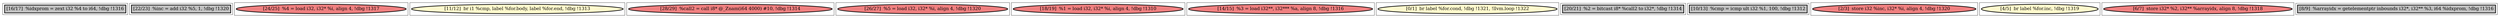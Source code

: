 
digraph G {





subgraph cluster13 {


node4283 [penwidth=3.0,fontsize=20,fillcolor=grey,label="[16/17]  %idxprom = zext i32 %4 to i64, !dbg !1316",shape=rectangle,style=filled ]



}

subgraph cluster11 {


node4281 [penwidth=3.0,fontsize=20,fillcolor=grey,label="[22/23]  %inc = add i32 %5, 1, !dbg !1320",shape=rectangle,style=filled ]



}

subgraph cluster10 {


node4280 [penwidth=3.0,fontsize=20,fillcolor=lightcoral,label="[24/25]  %4 = load i32, i32* %i, align 4, !dbg !1317",shape=ellipse,style=filled ]



}

subgraph cluster9 {


node4279 [penwidth=3.0,fontsize=20,fillcolor=lemonchiffon,label="[11/12]  br i1 %cmp, label %for.body, label %for.end, !dbg !1313",shape=ellipse,style=filled ]



}

subgraph cluster8 {


node4278 [penwidth=3.0,fontsize=20,fillcolor=lightcoral,label="[28/29]  %call2 = call i8* @_Znam(i64 4000) #10, !dbg !1314",shape=ellipse,style=filled ]



}

subgraph cluster7 {


node4277 [penwidth=3.0,fontsize=20,fillcolor=lightcoral,label="[26/27]  %5 = load i32, i32* %i, align 4, !dbg !1320",shape=ellipse,style=filled ]



}

subgraph cluster14 {


node4284 [penwidth=3.0,fontsize=20,fillcolor=lightcoral,label="[18/19]  %1 = load i32, i32* %i, align 4, !dbg !1310",shape=ellipse,style=filled ]



}

subgraph cluster6 {


node4276 [penwidth=3.0,fontsize=20,fillcolor=lightcoral,label="[14/15]  %3 = load i32**, i32*** %a, align 8, !dbg !1316",shape=ellipse,style=filled ]



}

subgraph cluster0 {


node4270 [penwidth=3.0,fontsize=20,fillcolor=lemonchiffon,label="[0/1]  br label %for.cond, !dbg !1321, !llvm.loop !1322",shape=ellipse,style=filled ]



}

subgraph cluster12 {


node4282 [penwidth=3.0,fontsize=20,fillcolor=grey,label="[20/21]  %2 = bitcast i8* %call2 to i32*, !dbg !1314",shape=rectangle,style=filled ]



}

subgraph cluster5 {


node4275 [penwidth=3.0,fontsize=20,fillcolor=grey,label="[10/13]  %cmp = icmp ult i32 %1, 100, !dbg !1312",shape=rectangle,style=filled ]



}

subgraph cluster1 {


node4271 [penwidth=3.0,fontsize=20,fillcolor=lightcoral,label="[2/3]  store i32 %inc, i32* %i, align 4, !dbg !1320",shape=ellipse,style=filled ]



}

subgraph cluster2 {


node4272 [penwidth=3.0,fontsize=20,fillcolor=lemonchiffon,label="[4/5]  br label %for.inc, !dbg !1319",shape=ellipse,style=filled ]



}

subgraph cluster3 {


node4273 [penwidth=3.0,fontsize=20,fillcolor=lightcoral,label="[6/7]  store i32* %2, i32** %arrayidx, align 8, !dbg !1318",shape=ellipse,style=filled ]



}

subgraph cluster4 {


node4274 [penwidth=3.0,fontsize=20,fillcolor=grey,label="[8/9]  %arrayidx = getelementptr inbounds i32*, i32** %3, i64 %idxprom, !dbg !1316",shape=rectangle,style=filled ]



}

}
